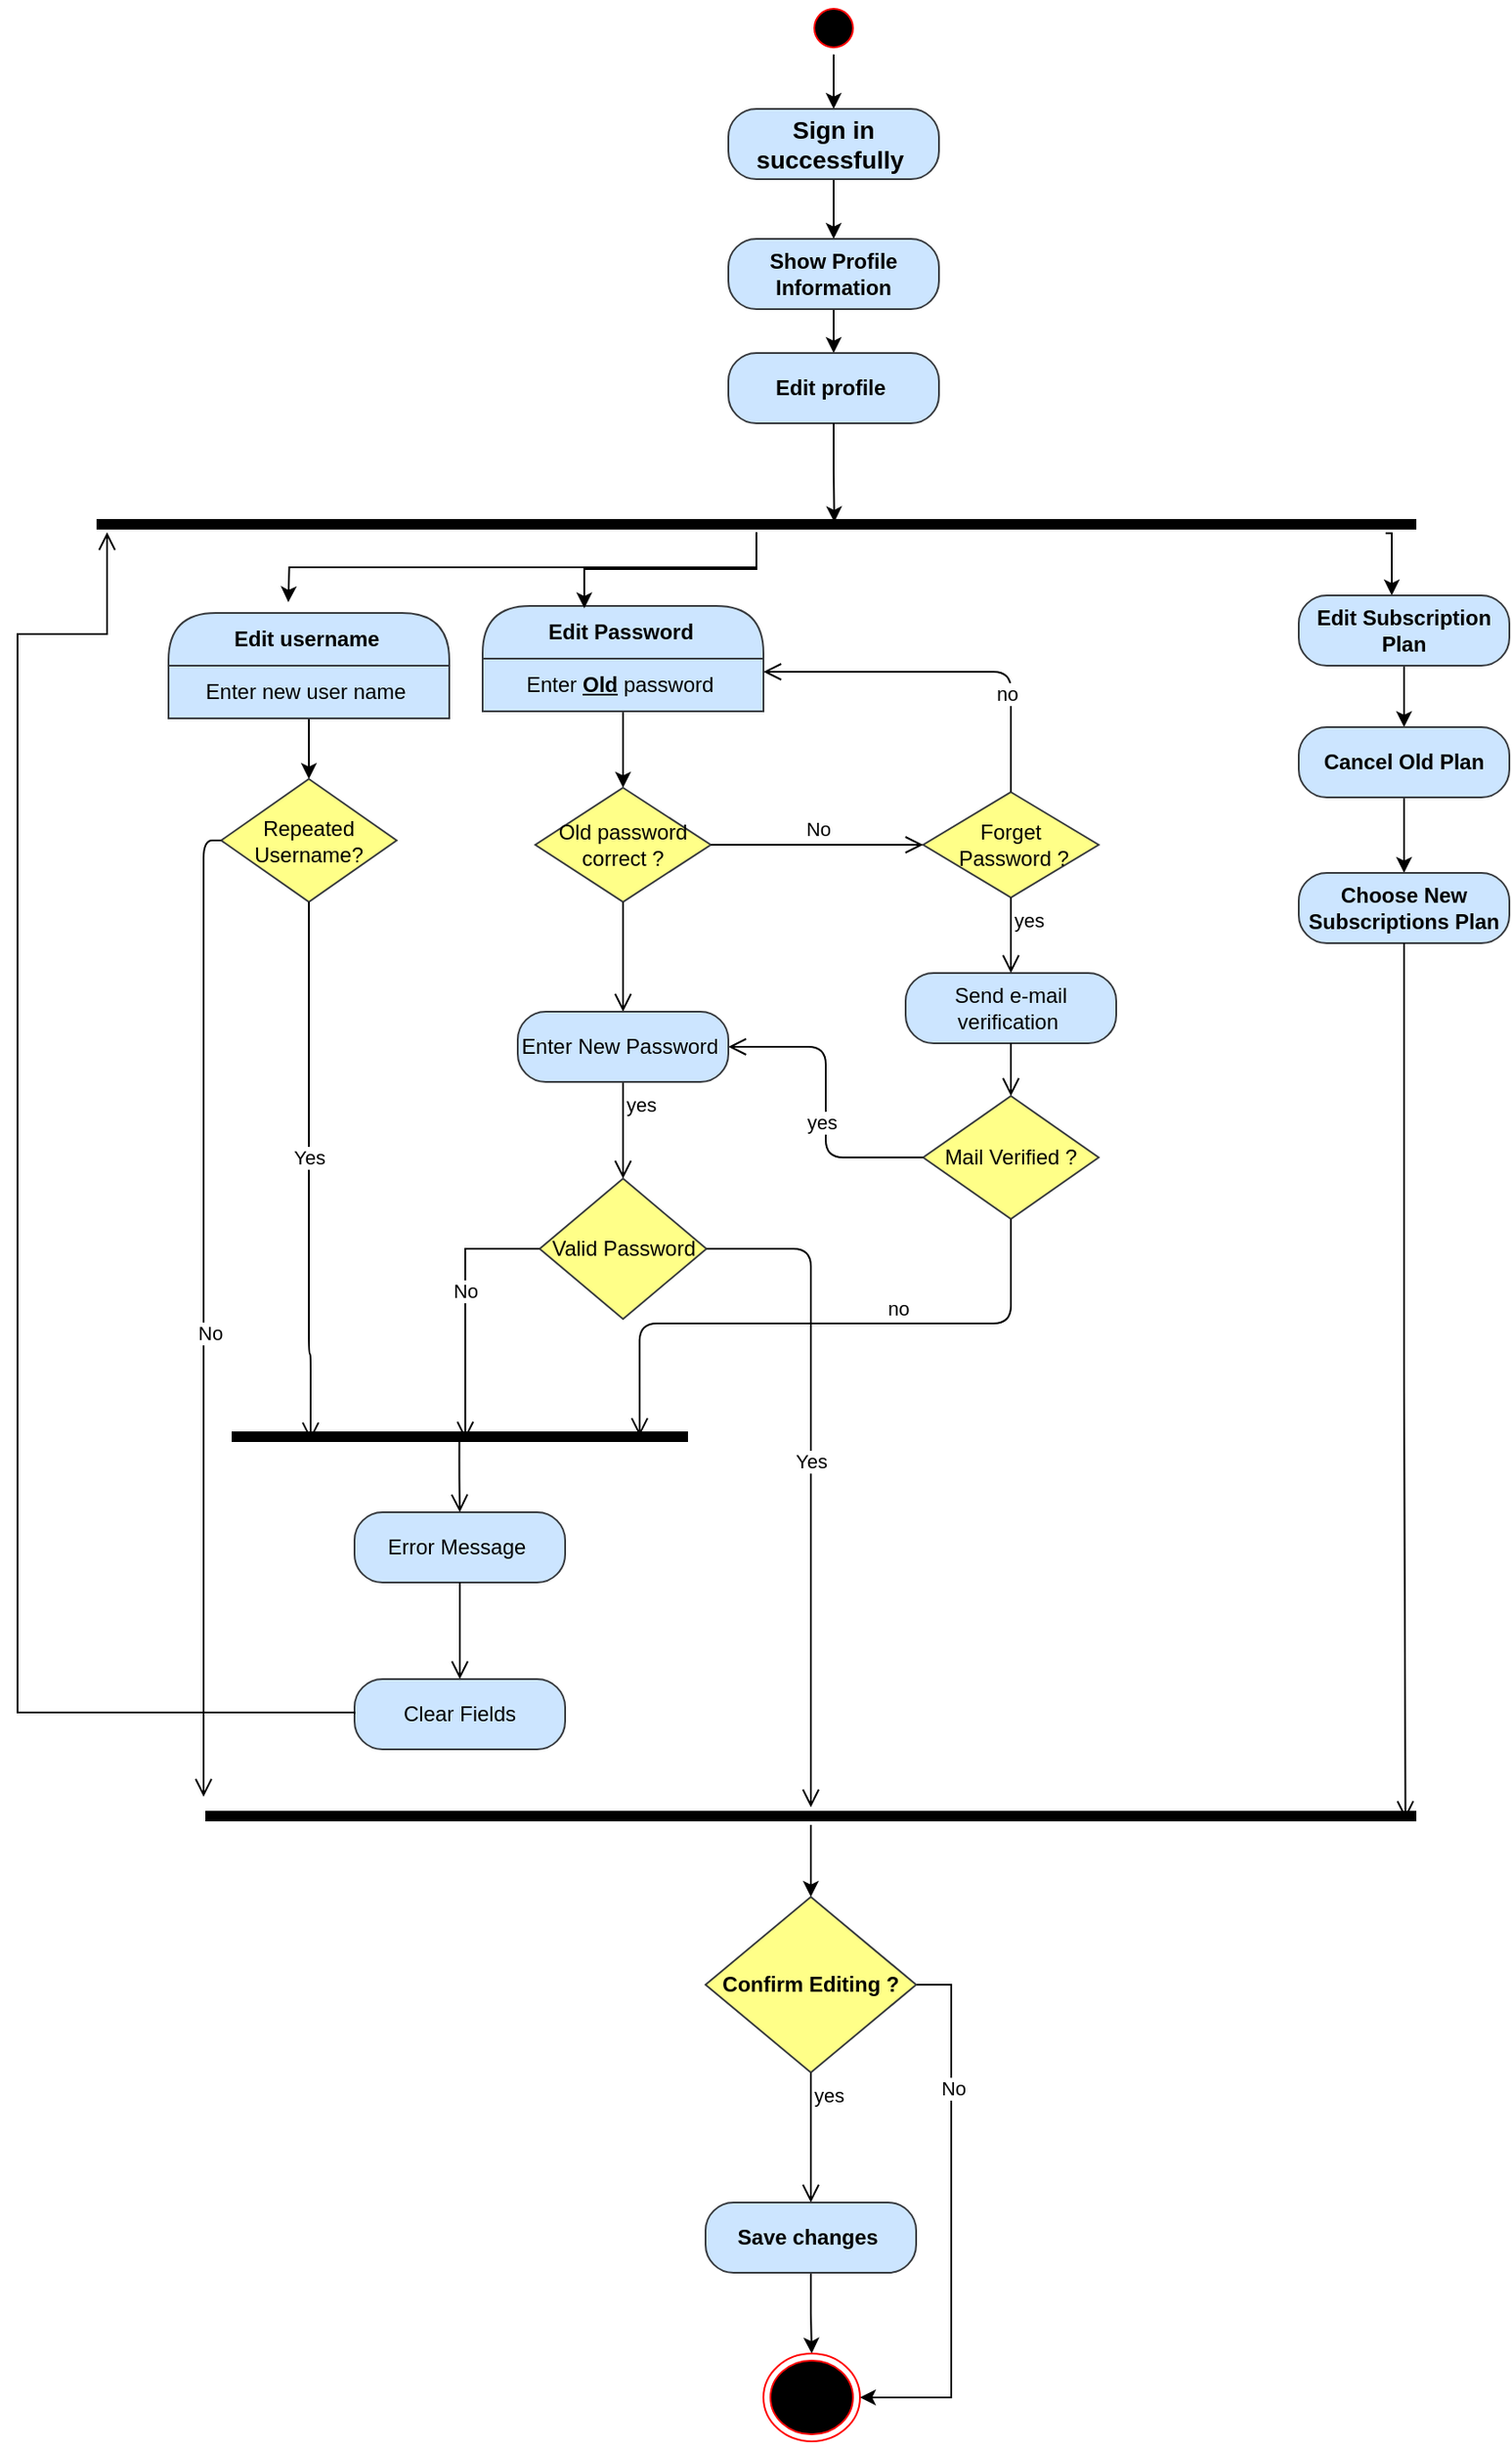 <mxfile version="22.1.18" type="device">
  <diagram id="mywaSKn83zfkbWweIfAr" name="Page-1">
    <mxGraphModel dx="1656" dy="1078" grid="0" gridSize="10" guides="1" tooltips="1" connect="1" arrows="1" fold="1" page="1" pageScale="1" pageWidth="1600" pageHeight="1200" math="0" shadow="0">
      <root>
        <mxCell id="0" />
        <mxCell id="1" parent="0" />
        <mxCell id="69n3fJ-1WLA8eGQb09Vc-6" style="edgeStyle=orthogonalEdgeStyle;rounded=0;orthogonalLoop=1;jettySize=auto;html=1;exitX=0.986;exitY=1.072;exitDx=0;exitDy=0;exitPerimeter=0;" edge="1" parent="1">
          <mxGeometry relative="1" as="geometry">
            <mxPoint x="1329.472" y="342.648" as="sourcePoint" />
            <mxPoint x="1333" y="378" as="targetPoint" />
          </mxGeometry>
        </mxCell>
        <mxCell id="69n3fJ-1WLA8eGQb09Vc-20" style="edgeStyle=orthogonalEdgeStyle;rounded=0;orthogonalLoop=1;jettySize=auto;html=1;" edge="1" parent="1" source="djPDteplL4elMwXBVkAy-17">
          <mxGeometry relative="1" as="geometry">
            <mxPoint x="704.277" y="381.879" as="targetPoint" />
          </mxGeometry>
        </mxCell>
        <mxCell id="djPDteplL4elMwXBVkAy-17" value="" style="shape=line;html=1;strokeWidth=6;strokeColor=#000000;" parent="1" vertex="1">
          <mxGeometry x="595" y="333" width="752" height="9" as="geometry" />
        </mxCell>
        <mxCell id="69n3fJ-1WLA8eGQb09Vc-11" value="" style="edgeStyle=orthogonalEdgeStyle;rounded=0;orthogonalLoop=1;jettySize=auto;html=1;" edge="1" parent="1" source="djPDteplL4elMwXBVkAy-23" target="djPDteplL4elMwXBVkAy-41">
          <mxGeometry relative="1" as="geometry" />
        </mxCell>
        <mxCell id="djPDteplL4elMwXBVkAy-23" value="Edit Password&amp;nbsp;" style="swimlane;html=1;fontStyle=1;align=center;verticalAlign=middle;childLayout=stackLayout;horizontal=1;startSize=30;horizontalStack=0;resizeParent=0;resizeLast=1;container=0;collapsible=0;rounded=1;arcSize=30;strokeColor=#36393d;fillColor=#cce5ff;swimlaneFillColor=#ffffc0;dropTarget=0;" parent="1" vertex="1">
          <mxGeometry x="815" y="384" width="160" height="60" as="geometry" />
        </mxCell>
        <mxCell id="djPDteplL4elMwXBVkAy-24" value="Enter &lt;u&gt;&lt;b&gt;Old&lt;/b&gt;&lt;/u&gt;&amp;nbsp;password&amp;nbsp;" style="text;html=1;strokeColor=#36393d;fillColor=#cce5ff;align=center;verticalAlign=middle;spacingLeft=4;spacingRight=4;whiteSpace=wrap;overflow=hidden;rotatable=0;" parent="djPDteplL4elMwXBVkAy-23" vertex="1">
          <mxGeometry y="30" width="160" height="30" as="geometry" />
        </mxCell>
        <mxCell id="69n3fJ-1WLA8eGQb09Vc-10" value="" style="edgeStyle=orthogonalEdgeStyle;rounded=0;orthogonalLoop=1;jettySize=auto;html=1;" edge="1" parent="1" source="djPDteplL4elMwXBVkAy-26" target="djPDteplL4elMwXBVkAy-32">
          <mxGeometry relative="1" as="geometry" />
        </mxCell>
        <mxCell id="djPDteplL4elMwXBVkAy-26" value="Edit username&amp;nbsp;" style="swimlane;html=1;fontStyle=1;align=center;verticalAlign=middle;childLayout=stackLayout;horizontal=1;startSize=30;horizontalStack=0;resizeParent=0;resizeLast=1;container=0;collapsible=0;rounded=1;arcSize=30;strokeColor=#36393d;fillColor=#cce5ff;swimlaneFillColor=#ffffc0;dropTarget=0;" parent="1" vertex="1">
          <mxGeometry x="636" y="388" width="160" height="60" as="geometry" />
        </mxCell>
        <mxCell id="djPDteplL4elMwXBVkAy-27" value="Enter new user name&amp;nbsp;" style="text;html=1;strokeColor=#36393d;fillColor=#cce5ff;align=center;verticalAlign=middle;spacingLeft=4;spacingRight=4;whiteSpace=wrap;overflow=hidden;rotatable=0;" parent="djPDteplL4elMwXBVkAy-26" vertex="1">
          <mxGeometry y="30" width="160" height="30" as="geometry" />
        </mxCell>
        <mxCell id="djPDteplL4elMwXBVkAy-32" value="Repeated Username?" style="rhombus;whiteSpace=wrap;html=1;fillColor=#ffff88;strokeColor=#36393d;" parent="1" vertex="1">
          <mxGeometry x="666" y="482.5" width="100" height="70" as="geometry" />
        </mxCell>
        <mxCell id="djPDteplL4elMwXBVkAy-34" value="No" style="edgeStyle=orthogonalEdgeStyle;html=1;align=left;verticalAlign=top;endArrow=open;endSize=8;strokeColor=#000000;exitX=0;exitY=0.5;exitDx=0;exitDy=0;" parent="1" source="djPDteplL4elMwXBVkAy-32" edge="1">
          <mxGeometry y="-5" relative="1" as="geometry">
            <mxPoint x="656" y="1062" as="targetPoint" />
            <mxPoint as="offset" />
          </mxGeometry>
        </mxCell>
        <mxCell id="djPDteplL4elMwXBVkAy-35" value="Error Message&amp;nbsp;" style="rounded=1;whiteSpace=wrap;html=1;arcSize=40;fillColor=#cce5ff;strokeColor=#36393d;" parent="1" vertex="1">
          <mxGeometry x="742" y="900" width="120" height="40" as="geometry" />
        </mxCell>
        <mxCell id="djPDteplL4elMwXBVkAy-36" value="" style="edgeStyle=orthogonalEdgeStyle;html=1;verticalAlign=bottom;endArrow=open;endSize=8;strokeColor=#000000;entryX=0.5;entryY=0;entryDx=0;entryDy=0;" parent="1" source="djPDteplL4elMwXBVkAy-35" target="djPDteplL4elMwXBVkAy-37" edge="1">
          <mxGeometry relative="1" as="geometry">
            <mxPoint x="580" y="770" as="targetPoint" />
            <Array as="points" />
          </mxGeometry>
        </mxCell>
        <mxCell id="djPDteplL4elMwXBVkAy-37" value="Clear Fields" style="rounded=1;whiteSpace=wrap;html=1;arcSize=40;fillColor=#cce5ff;strokeColor=#36393d;" parent="1" vertex="1">
          <mxGeometry x="742" y="995" width="120" height="40" as="geometry" />
        </mxCell>
        <mxCell id="djPDteplL4elMwXBVkAy-38" value="" style="edgeStyle=orthogonalEdgeStyle;html=1;verticalAlign=bottom;endArrow=open;endSize=8;strokeColor=#000000;exitX=0;exitY=0.5;exitDx=0;exitDy=0;rounded=0;curved=0;" parent="1" source="djPDteplL4elMwXBVkAy-37" target="djPDteplL4elMwXBVkAy-17" edge="1">
          <mxGeometry relative="1" as="geometry">
            <mxPoint x="680" y="390" as="targetPoint" />
            <Array as="points">
              <mxPoint x="742" y="1014" />
              <mxPoint x="550" y="1014" />
              <mxPoint x="550" y="400" />
              <mxPoint x="601" y="400" />
            </Array>
          </mxGeometry>
        </mxCell>
        <mxCell id="djPDteplL4elMwXBVkAy-41" value="Old password correct ?" style="rhombus;whiteSpace=wrap;html=1;fillColor=#ffff88;strokeColor=#36393d;" parent="1" vertex="1">
          <mxGeometry x="845" y="487.5" width="100" height="65" as="geometry" />
        </mxCell>
        <mxCell id="djPDteplL4elMwXBVkAy-43" value="yes" style="edgeStyle=orthogonalEdgeStyle;html=1;align=left;verticalAlign=top;endArrow=open;endSize=8;strokeColor=#000000;entryX=0.5;entryY=0;entryDx=0;entryDy=0;" parent="1" source="djPDteplL4elMwXBVkAy-44" edge="1" target="djPDteplL4elMwXBVkAy-49">
          <mxGeometry x="-1" relative="1" as="geometry">
            <mxPoint x="895" y="710" as="targetPoint" />
          </mxGeometry>
        </mxCell>
        <mxCell id="djPDteplL4elMwXBVkAy-46" value="" style="shape=line;html=1;strokeWidth=6;strokeColor=#000000;" parent="1" vertex="1">
          <mxGeometry x="672" y="852" width="260" height="10" as="geometry" />
        </mxCell>
        <mxCell id="djPDteplL4elMwXBVkAy-47" value="" style="edgeStyle=orthogonalEdgeStyle;html=1;verticalAlign=bottom;endArrow=open;endSize=8;strokeColor=#000000;exitX=0.499;exitY=0.618;exitDx=0;exitDy=0;exitPerimeter=0;entryX=0.5;entryY=0;entryDx=0;entryDy=0;" parent="1" source="djPDteplL4elMwXBVkAy-46" target="djPDteplL4elMwXBVkAy-35" edge="1">
          <mxGeometry relative="1" as="geometry">
            <mxPoint x="835" y="980" as="targetPoint" />
          </mxGeometry>
        </mxCell>
        <mxCell id="djPDteplL4elMwXBVkAy-49" value="Valid Password" style="rhombus;whiteSpace=wrap;html=1;fillColor=#ffff88;strokeColor=#36393d;" parent="1" vertex="1">
          <mxGeometry x="847.5" y="710" width="95" height="80" as="geometry" />
        </mxCell>
        <mxCell id="djPDteplL4elMwXBVkAy-53" value="Forget&lt;br&gt;&amp;nbsp;Password ?" style="rhombus;whiteSpace=wrap;html=1;fillColor=#ffff88;strokeColor=#36393d;" parent="1" vertex="1">
          <mxGeometry x="1066" y="490" width="100" height="60" as="geometry" />
        </mxCell>
        <mxCell id="djPDteplL4elMwXBVkAy-54" value="no" style="edgeStyle=orthogonalEdgeStyle;html=1;align=left;verticalAlign=bottom;endArrow=open;endSize=8;strokeColor=#000000;entryX=1;entryY=0.25;entryDx=0;entryDy=0;exitX=0.5;exitY=0;exitDx=0;exitDy=0;" parent="1" source="djPDteplL4elMwXBVkAy-53" target="djPDteplL4elMwXBVkAy-24" edge="1">
          <mxGeometry x="-0.546" y="10" relative="1" as="geometry">
            <mxPoint x="1200" y="630" as="targetPoint" />
            <mxPoint as="offset" />
          </mxGeometry>
        </mxCell>
        <mxCell id="djPDteplL4elMwXBVkAy-55" value="yes" style="edgeStyle=orthogonalEdgeStyle;html=1;align=left;verticalAlign=top;endArrow=open;endSize=8;strokeColor=#000000;entryX=0.5;entryY=0;entryDx=0;entryDy=0;" parent="1" source="djPDteplL4elMwXBVkAy-53" target="djPDteplL4elMwXBVkAy-57" edge="1">
          <mxGeometry x="-1" relative="1" as="geometry">
            <mxPoint x="1040" y="700" as="targetPoint" />
          </mxGeometry>
        </mxCell>
        <mxCell id="djPDteplL4elMwXBVkAy-56" value="No" style="edgeStyle=orthogonalEdgeStyle;html=1;verticalAlign=bottom;endArrow=open;endSize=8;strokeColor=#000000;entryX=0;entryY=0.5;entryDx=0;entryDy=0;exitX=1;exitY=0.5;exitDx=0;exitDy=0;" parent="1" source="djPDteplL4elMwXBVkAy-41" target="djPDteplL4elMwXBVkAy-53" edge="1">
          <mxGeometry relative="1" as="geometry">
            <mxPoint x="905" y="612.5" as="targetPoint" />
            <mxPoint x="905" y="560" as="sourcePoint" />
            <Array as="points" />
          </mxGeometry>
        </mxCell>
        <mxCell id="djPDteplL4elMwXBVkAy-57" value="Send e-mail verification&amp;nbsp;" style="rounded=1;whiteSpace=wrap;html=1;arcSize=40;fillColor=#cce5ff;strokeColor=#36393d;" parent="1" vertex="1">
          <mxGeometry x="1056" y="593" width="120" height="40" as="geometry" />
        </mxCell>
        <mxCell id="djPDteplL4elMwXBVkAy-58" value="" style="edgeStyle=orthogonalEdgeStyle;html=1;verticalAlign=bottom;endArrow=open;endSize=8;strokeColor=#000000;entryX=0.5;entryY=0;entryDx=0;entryDy=0;" parent="1" source="djPDteplL4elMwXBVkAy-57" target="djPDteplL4elMwXBVkAy-63" edge="1">
          <mxGeometry relative="1" as="geometry">
            <mxPoint x="1050" y="800" as="targetPoint" />
          </mxGeometry>
        </mxCell>
        <mxCell id="djPDteplL4elMwXBVkAy-60" value="Yes" style="edgeStyle=orthogonalEdgeStyle;html=1;verticalAlign=bottom;endArrow=open;endSize=8;strokeColor=#000000;exitX=0.5;exitY=1;exitDx=0;exitDy=0;entryX=0.173;entryY=0.705;entryDx=0;entryDy=0;entryPerimeter=0;" parent="1" source="djPDteplL4elMwXBVkAy-32" edge="1" target="djPDteplL4elMwXBVkAy-46">
          <mxGeometry relative="1" as="geometry">
            <mxPoint x="718" y="950" as="targetPoint" />
            <Array as="points">
              <mxPoint x="716" y="810" />
              <mxPoint x="717" y="810" />
            </Array>
          </mxGeometry>
        </mxCell>
        <mxCell id="djPDteplL4elMwXBVkAy-62" value="No" style="edgeStyle=orthogonalEdgeStyle;html=1;verticalAlign=bottom;endArrow=open;endSize=8;strokeColor=#000000;exitX=0;exitY=0.5;exitDx=0;exitDy=0;rounded=0;curved=0;entryX=0.512;entryY=0.659;entryDx=0;entryDy=0;entryPerimeter=0;" parent="1" source="djPDteplL4elMwXBVkAy-49" edge="1" target="djPDteplL4elMwXBVkAy-46">
          <mxGeometry relative="1" as="geometry">
            <mxPoint x="805" y="950" as="targetPoint" />
            <Array as="points">
              <mxPoint x="805" y="750" />
            </Array>
          </mxGeometry>
        </mxCell>
        <mxCell id="djPDteplL4elMwXBVkAy-63" value="Mail Verified ?" style="rhombus;whiteSpace=wrap;html=1;fillColor=#ffff88;strokeColor=#36393d;" parent="1" vertex="1">
          <mxGeometry x="1066" y="663" width="100" height="70" as="geometry" />
        </mxCell>
        <mxCell id="djPDteplL4elMwXBVkAy-64" value="no" style="edgeStyle=orthogonalEdgeStyle;html=1;align=left;verticalAlign=bottom;endArrow=open;endSize=8;strokeColor=#000000;exitX=0.5;exitY=1;exitDx=0;exitDy=0;entryX=0.894;entryY=0.455;entryDx=0;entryDy=0;entryPerimeter=0;" parent="1" source="djPDteplL4elMwXBVkAy-63" target="djPDteplL4elMwXBVkAy-46" edge="1">
          <mxGeometry x="-0.21" relative="1" as="geometry">
            <mxPoint x="1190" y="840" as="targetPoint" />
            <mxPoint x="1" as="offset" />
          </mxGeometry>
        </mxCell>
        <mxCell id="djPDteplL4elMwXBVkAy-65" value="yes" style="edgeStyle=orthogonalEdgeStyle;html=1;align=left;verticalAlign=top;endArrow=open;endSize=8;strokeColor=#000000;entryX=1;entryY=0.5;entryDx=0;entryDy=0;" parent="1" source="djPDteplL4elMwXBVkAy-63" target="djPDteplL4elMwXBVkAy-44" edge="1">
          <mxGeometry x="0.017" y="13" relative="1" as="geometry">
            <mxPoint x="1050" y="920" as="targetPoint" />
            <mxPoint as="offset" />
          </mxGeometry>
        </mxCell>
        <mxCell id="djPDteplL4elMwXBVkAy-68" value="Yes" style="edgeStyle=orthogonalEdgeStyle;html=1;verticalAlign=bottom;endArrow=open;endSize=8;strokeColor=#000000;exitX=1;exitY=0.5;exitDx=0;exitDy=0;" parent="1" source="djPDteplL4elMwXBVkAy-49" edge="1" target="_2l3hIEK4Avxqhxf82kZ-1">
          <mxGeometry relative="1" as="geometry">
            <mxPoint x="960" y="1160" as="targetPoint" />
          </mxGeometry>
        </mxCell>
        <mxCell id="69n3fJ-1WLA8eGQb09Vc-5" value="" style="edgeStyle=orthogonalEdgeStyle;rounded=0;orthogonalLoop=1;jettySize=auto;html=1;" edge="1" parent="1" source="99rynNy-IvL8sy4_RmEI-1" target="99rynNy-IvL8sy4_RmEI-3">
          <mxGeometry relative="1" as="geometry" />
        </mxCell>
        <mxCell id="99rynNy-IvL8sy4_RmEI-1" value="&lt;b&gt;Edit Subscription Plan&lt;/b&gt;" style="rounded=1;whiteSpace=wrap;html=1;arcSize=40;fillColor=#cce5ff;strokeColor=#36393d;" parent="1" vertex="1">
          <mxGeometry x="1280" y="378" width="120" height="40" as="geometry" />
        </mxCell>
        <mxCell id="69n3fJ-1WLA8eGQb09Vc-12" value="" style="edgeStyle=orthogonalEdgeStyle;rounded=0;orthogonalLoop=1;jettySize=auto;html=1;" edge="1" parent="1" source="99rynNy-IvL8sy4_RmEI-3" target="99rynNy-IvL8sy4_RmEI-5">
          <mxGeometry relative="1" as="geometry" />
        </mxCell>
        <mxCell id="99rynNy-IvL8sy4_RmEI-3" value="&lt;b&gt;Cancel Old Plan&lt;/b&gt;" style="rounded=1;whiteSpace=wrap;html=1;arcSize=40;fillColor=#cce5ff;strokeColor=#36393d;" parent="1" vertex="1">
          <mxGeometry x="1280" y="453" width="120" height="40" as="geometry" />
        </mxCell>
        <mxCell id="99rynNy-IvL8sy4_RmEI-5" value="&lt;b&gt;Choose New Subscriptions Plan&lt;/b&gt;" style="rounded=1;whiteSpace=wrap;html=1;arcSize=40;fillColor=#cce5ff;strokeColor=#36393d;" parent="1" vertex="1">
          <mxGeometry x="1280" y="536" width="120" height="40" as="geometry" />
        </mxCell>
        <mxCell id="99rynNy-IvL8sy4_RmEI-6" value="" style="edgeStyle=orthogonalEdgeStyle;html=1;verticalAlign=bottom;endArrow=open;endSize=8;strokeColor=#000000;entryX=0.991;entryY=0.657;entryDx=0;entryDy=0;entryPerimeter=0;" parent="1" source="99rynNy-IvL8sy4_RmEI-5" edge="1" target="_2l3hIEK4Avxqhxf82kZ-1">
          <mxGeometry relative="1" as="geometry">
            <mxPoint x="1340" y="1160" as="targetPoint" />
          </mxGeometry>
        </mxCell>
        <mxCell id="69n3fJ-1WLA8eGQb09Vc-14" style="edgeStyle=orthogonalEdgeStyle;rounded=0;orthogonalLoop=1;jettySize=auto;html=1;entryX=0.5;entryY=0;entryDx=0;entryDy=0;" edge="1" parent="1" source="_2l3hIEK4Avxqhxf82kZ-1" target="_2l3hIEK4Avxqhxf82kZ-5">
          <mxGeometry relative="1" as="geometry" />
        </mxCell>
        <mxCell id="_2l3hIEK4Avxqhxf82kZ-1" value="" style="shape=line;html=1;strokeWidth=6;strokeColor=#000000;" parent="1" vertex="1">
          <mxGeometry x="657" y="1068" width="690" height="10" as="geometry" />
        </mxCell>
        <mxCell id="69n3fJ-1WLA8eGQb09Vc-15" style="edgeStyle=orthogonalEdgeStyle;rounded=0;orthogonalLoop=1;jettySize=auto;html=1;entryX=1;entryY=0.5;entryDx=0;entryDy=0;" edge="1" parent="1" source="_2l3hIEK4Avxqhxf82kZ-5" target="_2l3hIEK4Avxqhxf82kZ-24">
          <mxGeometry relative="1" as="geometry">
            <Array as="points">
              <mxPoint x="1082" y="1169" />
              <mxPoint x="1082" y="1404" />
            </Array>
          </mxGeometry>
        </mxCell>
        <mxCell id="69n3fJ-1WLA8eGQb09Vc-16" value="No" style="edgeLabel;html=1;align=center;verticalAlign=middle;resizable=0;points=[];" vertex="1" connectable="0" parent="69n3fJ-1WLA8eGQb09Vc-15">
          <mxGeometry x="-0.489" y="1" relative="1" as="geometry">
            <mxPoint as="offset" />
          </mxGeometry>
        </mxCell>
        <mxCell id="_2l3hIEK4Avxqhxf82kZ-5" value="&lt;b&gt;Confirm Editing ?&lt;/b&gt;" style="rhombus;whiteSpace=wrap;html=1;fillColor=#ffff88;strokeColor=#36393d;" parent="1" vertex="1">
          <mxGeometry x="942" y="1119" width="120" height="100" as="geometry" />
        </mxCell>
        <mxCell id="_2l3hIEK4Avxqhxf82kZ-7" value="yes" style="edgeStyle=orthogonalEdgeStyle;html=1;align=left;verticalAlign=top;endArrow=open;endSize=8;strokeColor=#000000;entryX=0.5;entryY=0;entryDx=0;entryDy=0;" parent="1" source="_2l3hIEK4Avxqhxf82kZ-5" target="_2l3hIEK4Avxqhxf82kZ-8" edge="1">
          <mxGeometry x="-1" relative="1" as="geometry">
            <mxPoint x="970" y="1330" as="targetPoint" />
          </mxGeometry>
        </mxCell>
        <mxCell id="69n3fJ-1WLA8eGQb09Vc-13" value="" style="edgeStyle=orthogonalEdgeStyle;rounded=0;orthogonalLoop=1;jettySize=auto;html=1;" edge="1" parent="1" source="_2l3hIEK4Avxqhxf82kZ-8" target="_2l3hIEK4Avxqhxf82kZ-24">
          <mxGeometry relative="1" as="geometry" />
        </mxCell>
        <mxCell id="_2l3hIEK4Avxqhxf82kZ-8" value="&lt;b&gt;Save changes&amp;nbsp;&lt;/b&gt;" style="rounded=1;whiteSpace=wrap;html=1;arcSize=40;fillColor=#cce5ff;strokeColor=#36393d;" parent="1" vertex="1">
          <mxGeometry x="942" y="1293" width="120" height="40" as="geometry" />
        </mxCell>
        <mxCell id="69n3fJ-1WLA8eGQb09Vc-1" style="edgeStyle=orthogonalEdgeStyle;rounded=0;orthogonalLoop=1;jettySize=auto;html=1;entryX=0.5;entryY=0;entryDx=0;entryDy=0;" edge="1" parent="1" source="_2l3hIEK4Avxqhxf82kZ-17" target="_2l3hIEK4Avxqhxf82kZ-19">
          <mxGeometry relative="1" as="geometry" />
        </mxCell>
        <mxCell id="_2l3hIEK4Avxqhxf82kZ-17" value="" style="ellipse;html=1;shape=startState;fillColor=#000000;strokeColor=#ff0000;" parent="1" vertex="1">
          <mxGeometry x="1000" y="40" width="30" height="30" as="geometry" />
        </mxCell>
        <mxCell id="69n3fJ-1WLA8eGQb09Vc-2" style="edgeStyle=orthogonalEdgeStyle;rounded=0;orthogonalLoop=1;jettySize=auto;html=1;entryX=0.5;entryY=0;entryDx=0;entryDy=0;" edge="1" parent="1" source="_2l3hIEK4Avxqhxf82kZ-19" target="_2l3hIEK4Avxqhxf82kZ-21">
          <mxGeometry relative="1" as="geometry" />
        </mxCell>
        <mxCell id="_2l3hIEK4Avxqhxf82kZ-19" value="&lt;b&gt;&lt;font style=&quot;font-size: 14px&quot;&gt;Sign in successfully&amp;nbsp;&lt;/font&gt;&lt;/b&gt;" style="rounded=1;whiteSpace=wrap;html=1;arcSize=40;fillColor=#cce5ff;strokeColor=#36393d;" parent="1" vertex="1">
          <mxGeometry x="955" y="101" width="120" height="40" as="geometry" />
        </mxCell>
        <mxCell id="69n3fJ-1WLA8eGQb09Vc-3" value="" style="edgeStyle=orthogonalEdgeStyle;rounded=0;orthogonalLoop=1;jettySize=auto;html=1;" edge="1" parent="1" source="_2l3hIEK4Avxqhxf82kZ-21" target="_2l3hIEK4Avxqhxf82kZ-23">
          <mxGeometry relative="1" as="geometry" />
        </mxCell>
        <mxCell id="_2l3hIEK4Avxqhxf82kZ-21" value="&lt;b&gt;Show Profile Information&lt;/b&gt;" style="rounded=1;whiteSpace=wrap;html=1;arcSize=40;fillColor=#cce5ff;strokeColor=#36393d;" parent="1" vertex="1">
          <mxGeometry x="955" y="175" width="120" height="40" as="geometry" />
        </mxCell>
        <mxCell id="_2l3hIEK4Avxqhxf82kZ-23" value="&lt;b&gt;Edit profile&amp;nbsp;&lt;/b&gt;" style="rounded=1;whiteSpace=wrap;html=1;arcSize=40;fillColor=#cce5ff;strokeColor=#36393d;" parent="1" vertex="1">
          <mxGeometry x="955" y="240" width="120" height="40" as="geometry" />
        </mxCell>
        <mxCell id="_2l3hIEK4Avxqhxf82kZ-24" value="" style="ellipse;html=1;shape=endState;fillColor=#000000;strokeColor=#ff0000;" parent="1" vertex="1">
          <mxGeometry x="975" y="1379" width="55" height="50" as="geometry" />
        </mxCell>
        <mxCell id="69n3fJ-1WLA8eGQb09Vc-7" value="" style="edgeStyle=orthogonalEdgeStyle;html=1;align=left;verticalAlign=top;endArrow=open;endSize=8;strokeColor=#000000;" edge="1" parent="1" source="djPDteplL4elMwXBVkAy-41" target="djPDteplL4elMwXBVkAy-44">
          <mxGeometry x="-1" relative="1" as="geometry">
            <mxPoint x="895" y="710" as="targetPoint" />
            <mxPoint x="895" y="552" as="sourcePoint" />
          </mxGeometry>
        </mxCell>
        <mxCell id="djPDteplL4elMwXBVkAy-44" value="Enter New Password&amp;nbsp;" style="rounded=1;whiteSpace=wrap;html=1;arcSize=40;fillColor=#cce5ff;strokeColor=#36393d;" parent="1" vertex="1">
          <mxGeometry x="835" y="615" width="120" height="40" as="geometry" />
        </mxCell>
        <mxCell id="69n3fJ-1WLA8eGQb09Vc-18" style="edgeStyle=orthogonalEdgeStyle;rounded=0;orthogonalLoop=1;jettySize=auto;html=1;entryX=0.559;entryY=0.366;entryDx=0;entryDy=0;entryPerimeter=0;" edge="1" parent="1" source="_2l3hIEK4Avxqhxf82kZ-23" target="djPDteplL4elMwXBVkAy-17">
          <mxGeometry relative="1" as="geometry" />
        </mxCell>
        <mxCell id="69n3fJ-1WLA8eGQb09Vc-19" style="edgeStyle=orthogonalEdgeStyle;rounded=0;orthogonalLoop=1;jettySize=auto;html=1;entryX=0.362;entryY=0.022;entryDx=0;entryDy=0;entryPerimeter=0;" edge="1" parent="1" source="djPDteplL4elMwXBVkAy-17" target="djPDteplL4elMwXBVkAy-23">
          <mxGeometry relative="1" as="geometry" />
        </mxCell>
      </root>
    </mxGraphModel>
  </diagram>
</mxfile>
